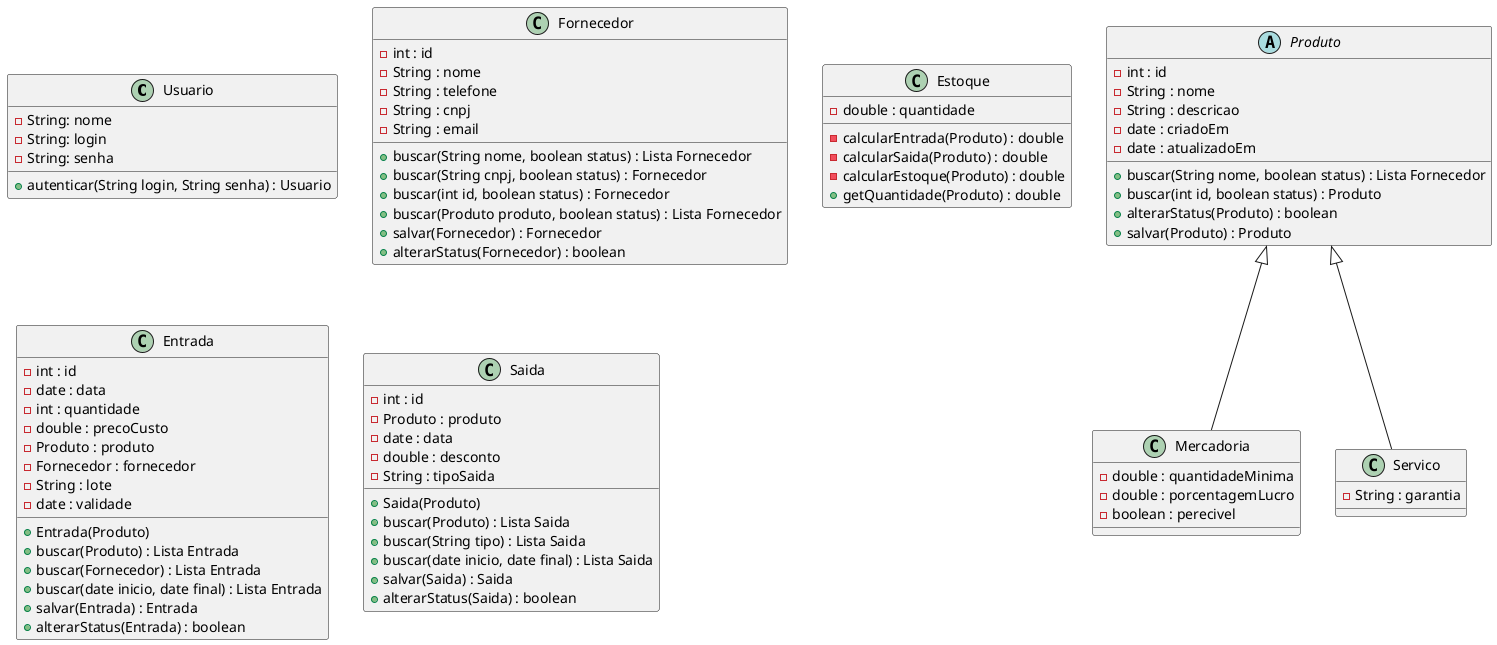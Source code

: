 @startuml

class Usuario {
    - String: nome
    - String: login
    - String: senha
    + autenticar(String login, String senha) : Usuario
}

class Fornecedor {
    - int : id
    - String : nome
    - String : telefone
    - String : cnpj
    - String : email
    + buscar(String nome, boolean status) : Lista Fornecedor
    + buscar(String cnpj, boolean status) : Fornecedor
    + buscar(int id, boolean status) : Fornecedor
    + buscar(Produto produto, boolean status) : Lista Fornecedor
    + salvar(Fornecedor) : Fornecedor
    + alterarStatus(Fornecedor) : boolean
}

class Estoque {
    - double : quantidade
    - calcularEntrada(Produto) : double
    - calcularSaida(Produto) : double
    - calcularEstoque(Produto) : double
    + getQuantidade(Produto) : double
}

class Entrada {
    - int : id
    - date : data
    - int : quantidade
    - double : precoCusto
    - Produto : produto
    - Fornecedor : fornecedor
    - String : lote
    - date : validade
    + Entrada(Produto)
    + buscar(Produto) : Lista Entrada
    + buscar(Fornecedor) : Lista Entrada
    + buscar(date inicio, date final) : Lista Entrada
    + salvar(Entrada) : Entrada
    + alterarStatus(Entrada) : boolean

}


class Saida {
    - int : id
    - Produto : produto
    - date : data
    - double : desconto
    - String : tipoSaida
    + Saida(Produto)
    + buscar(Produto) : Lista Saida
    + buscar(String tipo) : Lista Saida
    + buscar(date inicio, date final) : Lista Saida
    + salvar(Saida) : Saida
    + alterarStatus(Saida) : boolean
    
}

abstract class Produto {
    - int : id
    - String : nome
    - String : descricao
    - date : criadoEm
    - date : atualizadoEm
    + buscar(String nome, boolean status) : Lista Fornecedor
    + buscar(int id, boolean status) : Produto
    + alterarStatus(Produto) : boolean
    + salvar(Produto) : Produto
}

class Mercadoria extends Produto {
    - double : quantidadeMinima
    - double : porcentagemLucro
    - boolean : perecivel
}

class Servico extends Produto {
    - String : garantia
}

@enduml
